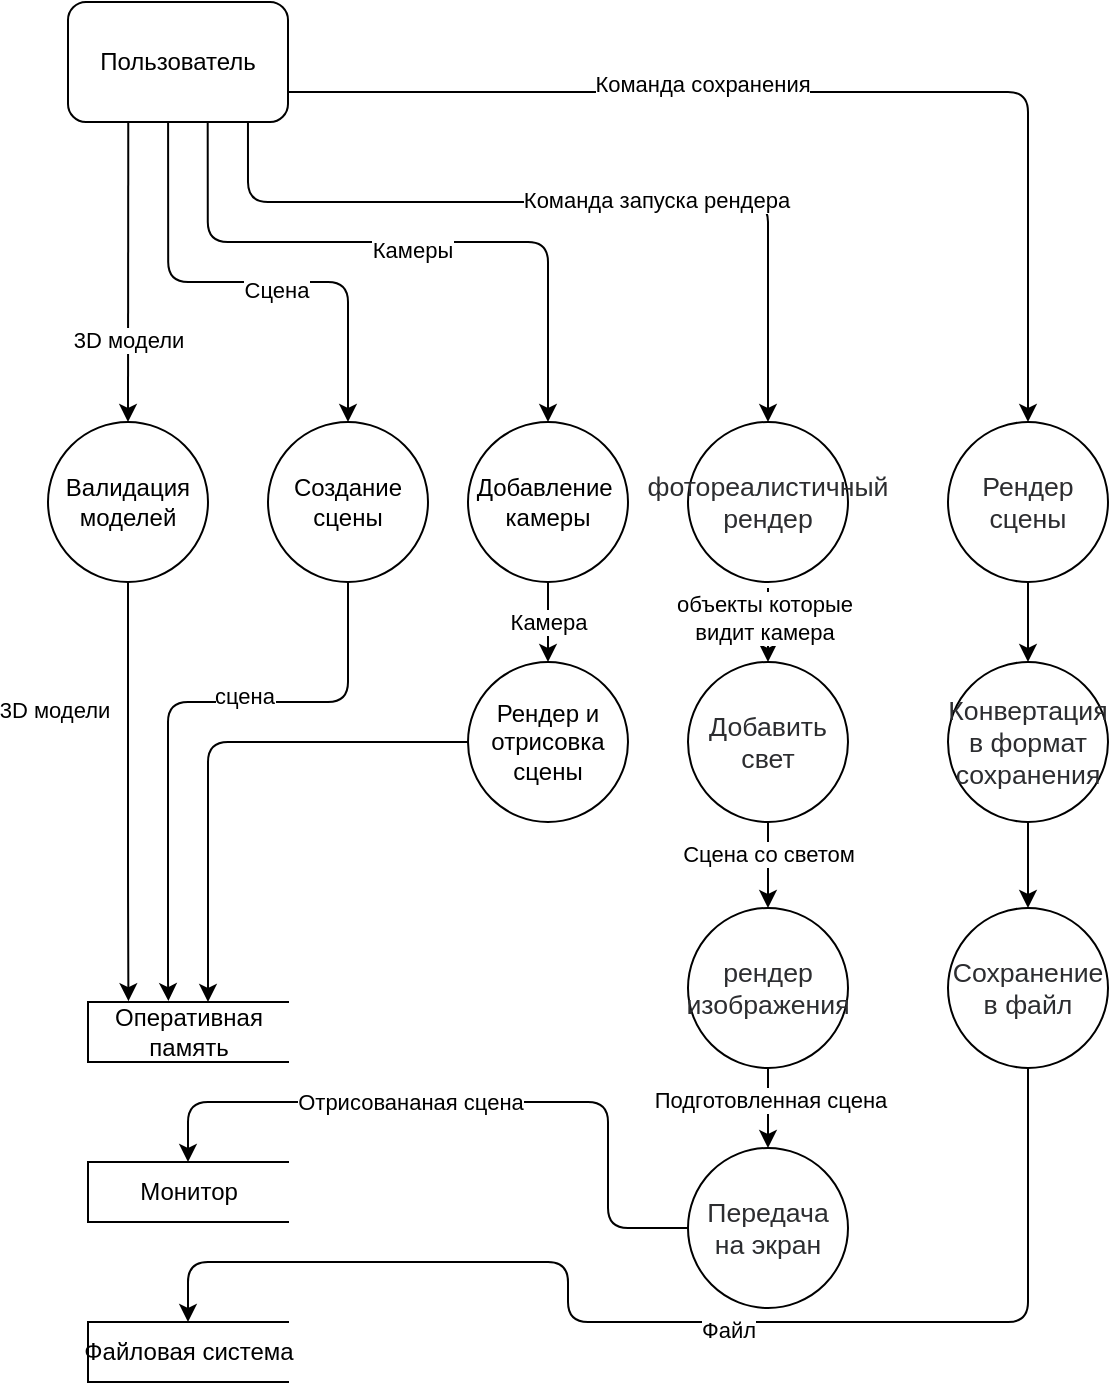 <mxfile version="14.6.6" type="github">
  <diagram id="5urBEclAJgVyhTjW213u" name="Page-1">
    <mxGraphModel dx="2370" dy="1335" grid="1" gridSize="10" guides="1" tooltips="1" connect="1" arrows="1" fold="1" page="1" pageScale="1" pageWidth="1169" pageHeight="827" math="0" shadow="0">
      <root>
        <mxCell id="0" />
        <mxCell id="1" parent="0" />
        <mxCell id="2U7-onMG1FRaVmJAe4nb-2" value="Валидация моделей" style="ellipse;whiteSpace=wrap;html=1;aspect=fixed;" vertex="1" parent="1">
          <mxGeometry x="320" y="279" width="80" height="80" as="geometry" />
        </mxCell>
        <mxCell id="2U7-onMG1FRaVmJAe4nb-4" value="Пользователь" style="rounded=1;whiteSpace=wrap;html=1;" vertex="1" parent="1">
          <mxGeometry x="330" y="69" width="110" height="60" as="geometry" />
        </mxCell>
        <mxCell id="2U7-onMG1FRaVmJAe4nb-5" value="" style="endArrow=classic;html=1;entryX=0.5;entryY=0;entryDx=0;entryDy=0;exitX=0.274;exitY=1.003;exitDx=0;exitDy=0;exitPerimeter=0;" edge="1" parent="1" source="2U7-onMG1FRaVmJAe4nb-4" target="2U7-onMG1FRaVmJAe4nb-2">
          <mxGeometry width="50" height="50" relative="1" as="geometry">
            <mxPoint x="360" y="139" as="sourcePoint" />
            <mxPoint x="540" y="39" as="targetPoint" />
          </mxGeometry>
        </mxCell>
        <mxCell id="2U7-onMG1FRaVmJAe4nb-6" value="3D модели" style="edgeLabel;html=1;align=center;verticalAlign=middle;resizable=0;points=[];" vertex="1" connectable="0" parent="2U7-onMG1FRaVmJAe4nb-5">
          <mxGeometry x="-0.348" y="1" relative="1" as="geometry">
            <mxPoint x="-1" y="60" as="offset" />
          </mxGeometry>
        </mxCell>
        <mxCell id="2U7-onMG1FRaVmJAe4nb-7" value="Оперативная &lt;br&gt;память" style="html=1;dashed=0;whitespace=wrap;shape=partialRectangle;right=0;" vertex="1" parent="1">
          <mxGeometry x="340" y="569" width="100" height="30" as="geometry" />
        </mxCell>
        <mxCell id="2U7-onMG1FRaVmJAe4nb-8" value="" style="endArrow=classic;html=1;exitX=0.5;exitY=1;exitDx=0;exitDy=0;edgeStyle=orthogonalEdgeStyle;entryX=0.202;entryY=-0.014;entryDx=0;entryDy=0;entryPerimeter=0;" edge="1" parent="1" source="2U7-onMG1FRaVmJAe4nb-2" target="2U7-onMG1FRaVmJAe4nb-7">
          <mxGeometry width="50" height="50" relative="1" as="geometry">
            <mxPoint x="400" y="249" as="sourcePoint" />
            <mxPoint x="360" y="559" as="targetPoint" />
            <Array as="points">
              <mxPoint x="360" y="509" />
            </Array>
          </mxGeometry>
        </mxCell>
        <mxCell id="2U7-onMG1FRaVmJAe4nb-9" value="3D модели" style="edgeLabel;html=1;align=center;verticalAlign=middle;resizable=0;points=[];" vertex="1" connectable="0" parent="2U7-onMG1FRaVmJAe4nb-8">
          <mxGeometry x="-0.4" y="1" relative="1" as="geometry">
            <mxPoint x="-38" y="1" as="offset" />
          </mxGeometry>
        </mxCell>
        <mxCell id="2U7-onMG1FRaVmJAe4nb-12" value="Создание сцены" style="ellipse;whiteSpace=wrap;html=1;aspect=fixed;" vertex="1" parent="1">
          <mxGeometry x="430" y="279" width="80" height="80" as="geometry" />
        </mxCell>
        <mxCell id="2U7-onMG1FRaVmJAe4nb-14" value="" style="endArrow=classic;html=1;entryX=0.5;entryY=0;entryDx=0;entryDy=0;edgeStyle=orthogonalEdgeStyle;exitX=0.455;exitY=1;exitDx=0;exitDy=0;exitPerimeter=0;" edge="1" parent="1" source="2U7-onMG1FRaVmJAe4nb-4" target="2U7-onMG1FRaVmJAe4nb-12">
          <mxGeometry width="50" height="50" relative="1" as="geometry">
            <mxPoint x="400" y="129" as="sourcePoint" />
            <mxPoint x="590" y="169" as="targetPoint" />
            <Array as="points">
              <mxPoint x="380" y="209" />
              <mxPoint x="470" y="209" />
            </Array>
          </mxGeometry>
        </mxCell>
        <mxCell id="2U7-onMG1FRaVmJAe4nb-18" value="Сцена" style="edgeLabel;html=1;align=center;verticalAlign=middle;resizable=0;points=[];" vertex="1" connectable="0" parent="2U7-onMG1FRaVmJAe4nb-14">
          <mxGeometry x="0.104" y="-4" relative="1" as="geometry">
            <mxPoint x="1" as="offset" />
          </mxGeometry>
        </mxCell>
        <mxCell id="2U7-onMG1FRaVmJAe4nb-15" value="" style="endArrow=classic;html=1;edgeStyle=orthogonalEdgeStyle;entryX=0.402;entryY=-0.015;entryDx=0;entryDy=0;entryPerimeter=0;" edge="1" parent="1" target="2U7-onMG1FRaVmJAe4nb-7">
          <mxGeometry width="50" height="50" relative="1" as="geometry">
            <mxPoint x="470" y="359" as="sourcePoint" />
            <mxPoint x="390" y="559" as="targetPoint" />
            <Array as="points">
              <mxPoint x="470" y="419" />
              <mxPoint x="380" y="419" />
              <mxPoint x="380" y="559" />
            </Array>
          </mxGeometry>
        </mxCell>
        <mxCell id="2U7-onMG1FRaVmJAe4nb-16" value="сцена" style="edgeLabel;html=1;align=center;verticalAlign=middle;resizable=0;points=[];" vertex="1" connectable="0" parent="2U7-onMG1FRaVmJAe4nb-15">
          <mxGeometry x="-0.252" y="-3" relative="1" as="geometry">
            <mxPoint as="offset" />
          </mxGeometry>
        </mxCell>
        <mxCell id="2U7-onMG1FRaVmJAe4nb-22" value="" style="edgeStyle=orthogonalEdgeStyle;rounded=0;orthogonalLoop=1;jettySize=auto;html=1;" edge="1" parent="1" source="2U7-onMG1FRaVmJAe4nb-17" target="2U7-onMG1FRaVmJAe4nb-21">
          <mxGeometry relative="1" as="geometry" />
        </mxCell>
        <mxCell id="2U7-onMG1FRaVmJAe4nb-39" value="Камера" style="edgeLabel;html=1;align=center;verticalAlign=middle;resizable=0;points=[];" vertex="1" connectable="0" parent="2U7-onMG1FRaVmJAe4nb-22">
          <mxGeometry x="-0.7" relative="1" as="geometry">
            <mxPoint y="14" as="offset" />
          </mxGeometry>
        </mxCell>
        <mxCell id="2U7-onMG1FRaVmJAe4nb-17" value="Добавление&amp;nbsp;&lt;br&gt;камеры" style="ellipse;whiteSpace=wrap;html=1;aspect=fixed;" vertex="1" parent="1">
          <mxGeometry x="530" y="279" width="80" height="80" as="geometry" />
        </mxCell>
        <mxCell id="2U7-onMG1FRaVmJAe4nb-19" value="" style="endArrow=classic;html=1;exitX=0.635;exitY=1.008;exitDx=0;exitDy=0;entryX=0.5;entryY=0;entryDx=0;entryDy=0;edgeStyle=orthogonalEdgeStyle;exitPerimeter=0;" edge="1" parent="1" source="2U7-onMG1FRaVmJAe4nb-4" target="2U7-onMG1FRaVmJAe4nb-17">
          <mxGeometry width="50" height="50" relative="1" as="geometry">
            <mxPoint x="580" y="229" as="sourcePoint" />
            <mxPoint x="630" y="179" as="targetPoint" />
            <Array as="points">
              <mxPoint x="400" y="189" />
              <mxPoint x="570" y="189" />
            </Array>
          </mxGeometry>
        </mxCell>
        <mxCell id="2U7-onMG1FRaVmJAe4nb-20" value="Камеры" style="edgeLabel;html=1;align=center;verticalAlign=middle;resizable=0;points=[];" vertex="1" connectable="0" parent="2U7-onMG1FRaVmJAe4nb-19">
          <mxGeometry x="0.011" y="-4" relative="1" as="geometry">
            <mxPoint as="offset" />
          </mxGeometry>
        </mxCell>
        <mxCell id="2U7-onMG1FRaVmJAe4nb-21" value="Рендер и отрисовка сцены" style="ellipse;whiteSpace=wrap;html=1;aspect=fixed;" vertex="1" parent="1">
          <mxGeometry x="530" y="399" width="80" height="80" as="geometry" />
        </mxCell>
        <mxCell id="2U7-onMG1FRaVmJAe4nb-23" value="" style="endArrow=classic;html=1;exitX=0;exitY=0.5;exitDx=0;exitDy=0;edgeStyle=orthogonalEdgeStyle;" edge="1" parent="1" source="2U7-onMG1FRaVmJAe4nb-21">
          <mxGeometry width="50" height="50" relative="1" as="geometry">
            <mxPoint x="680" y="469" as="sourcePoint" />
            <mxPoint x="400" y="569" as="targetPoint" />
            <Array as="points">
              <mxPoint x="400" y="439" />
              <mxPoint x="400" y="569" />
            </Array>
          </mxGeometry>
        </mxCell>
        <mxCell id="2U7-onMG1FRaVmJAe4nb-24" value="&lt;span id=&quot;docs-internal-guid-ef79cbc3-7fff-ce16-20e4-2f86682c8ff4&quot;&gt;&lt;span style=&quot;font-size: 10pt ; font-family: &amp;#34;arial&amp;#34; ; color: rgb(44 , 45 , 48) ; background-color: transparent ; vertical-align: baseline&quot;&gt;фотореалистичный рендер&lt;/span&gt;&lt;/span&gt;" style="ellipse;whiteSpace=wrap;html=1;aspect=fixed;" vertex="1" parent="1">
          <mxGeometry x="640" y="279" width="80" height="80" as="geometry" />
        </mxCell>
        <mxCell id="2U7-onMG1FRaVmJAe4nb-25" value="" style="endArrow=classic;html=1;exitX=0.818;exitY=1;exitDx=0;exitDy=0;entryX=0.5;entryY=0;entryDx=0;entryDy=0;edgeStyle=orthogonalEdgeStyle;exitPerimeter=0;" edge="1" parent="1" source="2U7-onMG1FRaVmJAe4nb-4" target="2U7-onMG1FRaVmJAe4nb-24">
          <mxGeometry width="50" height="50" relative="1" as="geometry">
            <mxPoint x="660" y="159" as="sourcePoint" />
            <mxPoint x="710" y="109" as="targetPoint" />
            <Array as="points">
              <mxPoint x="420" y="169" />
              <mxPoint x="680" y="169" />
            </Array>
          </mxGeometry>
        </mxCell>
        <mxCell id="2U7-onMG1FRaVmJAe4nb-26" value="Команда запуска рендера" style="edgeLabel;html=1;align=center;verticalAlign=middle;resizable=0;points=[];" vertex="1" connectable="0" parent="2U7-onMG1FRaVmJAe4nb-25">
          <mxGeometry x="0.191" y="1" relative="1" as="geometry">
            <mxPoint as="offset" />
          </mxGeometry>
        </mxCell>
        <mxCell id="2U7-onMG1FRaVmJAe4nb-32" value="" style="edgeStyle=orthogonalEdgeStyle;rounded=0;orthogonalLoop=1;jettySize=auto;html=1;" edge="1" parent="1" source="2U7-onMG1FRaVmJAe4nb-28" target="2U7-onMG1FRaVmJAe4nb-31">
          <mxGeometry relative="1" as="geometry" />
        </mxCell>
        <mxCell id="2U7-onMG1FRaVmJAe4nb-40" value="Сцена со светом" style="edgeLabel;html=1;align=center;verticalAlign=middle;resizable=0;points=[];" vertex="1" connectable="0" parent="2U7-onMG1FRaVmJAe4nb-32">
          <mxGeometry x="-0.274" relative="1" as="geometry">
            <mxPoint as="offset" />
          </mxGeometry>
        </mxCell>
        <mxCell id="2U7-onMG1FRaVmJAe4nb-28" value="&lt;font color=&quot;#2c2d30&quot; face=&quot;arial&quot;&gt;&lt;span style=&quot;font-size: 13.333px&quot;&gt;Добавить свет&lt;/span&gt;&lt;/font&gt;" style="ellipse;whiteSpace=wrap;html=1;aspect=fixed;" vertex="1" parent="1">
          <mxGeometry x="640" y="399" width="80" height="80" as="geometry" />
        </mxCell>
        <mxCell id="2U7-onMG1FRaVmJAe4nb-29" value="" style="endArrow=classic;html=1;entryX=0.5;entryY=0;entryDx=0;entryDy=0;" edge="1" parent="1" target="2U7-onMG1FRaVmJAe4nb-28">
          <mxGeometry width="50" height="50" relative="1" as="geometry">
            <mxPoint x="680" y="362" as="sourcePoint" />
            <mxPoint x="880" y="219" as="targetPoint" />
          </mxGeometry>
        </mxCell>
        <mxCell id="2U7-onMG1FRaVmJAe4nb-30" value="объекты которые&lt;br&gt;видит камера" style="edgeLabel;html=1;align=center;verticalAlign=middle;resizable=0;points=[];" vertex="1" connectable="0" parent="2U7-onMG1FRaVmJAe4nb-29">
          <mxGeometry x="-0.185" y="-2" relative="1" as="geometry">
            <mxPoint as="offset" />
          </mxGeometry>
        </mxCell>
        <mxCell id="2U7-onMG1FRaVmJAe4nb-31" value="&lt;font color=&quot;#2c2d30&quot; face=&quot;arial&quot;&gt;&lt;span style=&quot;font-size: 13.333px&quot;&gt;рендер изображения&lt;/span&gt;&lt;/font&gt;" style="ellipse;whiteSpace=wrap;html=1;aspect=fixed;" vertex="1" parent="1">
          <mxGeometry x="640" y="522" width="80" height="80" as="geometry" />
        </mxCell>
        <mxCell id="2U7-onMG1FRaVmJAe4nb-33" value="&lt;font color=&quot;#2c2d30&quot; face=&quot;arial&quot;&gt;&lt;span style=&quot;font-size: 13.333px&quot;&gt;Передача на экран&lt;/span&gt;&lt;/font&gt;" style="ellipse;whiteSpace=wrap;html=1;aspect=fixed;" vertex="1" parent="1">
          <mxGeometry x="640" y="642" width="80" height="80" as="geometry" />
        </mxCell>
        <mxCell id="2U7-onMG1FRaVmJAe4nb-34" value="" style="endArrow=classic;html=1;exitX=0.5;exitY=1;exitDx=0;exitDy=0;entryX=0.5;entryY=0;entryDx=0;entryDy=0;" edge="1" parent="1" source="2U7-onMG1FRaVmJAe4nb-31" target="2U7-onMG1FRaVmJAe4nb-33">
          <mxGeometry width="50" height="50" relative="1" as="geometry">
            <mxPoint x="1130" y="449" as="sourcePoint" />
            <mxPoint x="1180" y="399" as="targetPoint" />
          </mxGeometry>
        </mxCell>
        <mxCell id="2U7-onMG1FRaVmJAe4nb-41" value="Подготовленная сцена" style="edgeLabel;html=1;align=center;verticalAlign=middle;resizable=0;points=[];" vertex="1" connectable="0" parent="2U7-onMG1FRaVmJAe4nb-34">
          <mxGeometry x="-0.189" y="1" relative="1" as="geometry">
            <mxPoint as="offset" />
          </mxGeometry>
        </mxCell>
        <mxCell id="2U7-onMG1FRaVmJAe4nb-35" value="Монитор" style="html=1;dashed=0;whitespace=wrap;shape=partialRectangle;right=0;" vertex="1" parent="1">
          <mxGeometry x="340" y="649" width="100" height="30" as="geometry" />
        </mxCell>
        <mxCell id="2U7-onMG1FRaVmJAe4nb-36" value="" style="endArrow=classic;html=1;exitX=0;exitY=0.5;exitDx=0;exitDy=0;entryX=0.5;entryY=0;entryDx=0;entryDy=0;edgeStyle=orthogonalEdgeStyle;" edge="1" parent="1" source="2U7-onMG1FRaVmJAe4nb-33" target="2U7-onMG1FRaVmJAe4nb-35">
          <mxGeometry width="50" height="50" relative="1" as="geometry">
            <mxPoint x="1210" y="459" as="sourcePoint" />
            <mxPoint x="1260" y="409" as="targetPoint" />
            <Array as="points">
              <mxPoint x="600" y="682" />
              <mxPoint x="600" y="619" />
              <mxPoint x="390" y="619" />
            </Array>
          </mxGeometry>
        </mxCell>
        <mxCell id="2U7-onMG1FRaVmJAe4nb-42" value="Отрисовананая сцена" style="edgeLabel;html=1;align=center;verticalAlign=middle;resizable=0;points=[];" vertex="1" connectable="0" parent="2U7-onMG1FRaVmJAe4nb-36">
          <mxGeometry x="0.178" relative="1" as="geometry">
            <mxPoint as="offset" />
          </mxGeometry>
        </mxCell>
        <mxCell id="2U7-onMG1FRaVmJAe4nb-37" value="Файловая система" style="html=1;dashed=0;whitespace=wrap;shape=partialRectangle;right=0;" vertex="1" parent="1">
          <mxGeometry x="340" y="729" width="100" height="30" as="geometry" />
        </mxCell>
        <mxCell id="2U7-onMG1FRaVmJAe4nb-38" value="&lt;span id=&quot;docs-internal-guid-ef79cbc3-7fff-ce16-20e4-2f86682c8ff4&quot;&gt;&lt;span style=&quot;font-size: 10pt ; font-family: &amp;#34;arial&amp;#34; ; color: rgb(44 , 45 , 48) ; background-color: transparent ; vertical-align: baseline&quot;&gt;Рендер сцены&lt;/span&gt;&lt;/span&gt;" style="ellipse;whiteSpace=wrap;html=1;aspect=fixed;" vertex="1" parent="1">
          <mxGeometry x="770" y="279" width="80" height="80" as="geometry" />
        </mxCell>
        <mxCell id="2U7-onMG1FRaVmJAe4nb-43" value="" style="endArrow=classic;html=1;exitX=1;exitY=0.75;exitDx=0;exitDy=0;entryX=0.5;entryY=0;entryDx=0;entryDy=0;edgeStyle=orthogonalEdgeStyle;" edge="1" parent="1" source="2U7-onMG1FRaVmJAe4nb-4" target="2U7-onMG1FRaVmJAe4nb-38">
          <mxGeometry width="50" height="50" relative="1" as="geometry">
            <mxPoint x="770" y="159" as="sourcePoint" />
            <mxPoint x="820" y="109" as="targetPoint" />
          </mxGeometry>
        </mxCell>
        <mxCell id="2U7-onMG1FRaVmJAe4nb-51" value="Команда сохранения" style="edgeLabel;html=1;align=center;verticalAlign=middle;resizable=0;points=[];" vertex="1" connectable="0" parent="2U7-onMG1FRaVmJAe4nb-43">
          <mxGeometry x="-0.226" y="4" relative="1" as="geometry">
            <mxPoint as="offset" />
          </mxGeometry>
        </mxCell>
        <mxCell id="2U7-onMG1FRaVmJAe4nb-44" value="&lt;font color=&quot;#2c2d30&quot; face=&quot;arial&quot;&gt;&lt;span style=&quot;font-size: 13.333px&quot;&gt;Конвертация&lt;br&gt;в формат&lt;br&gt;сохранения&lt;br&gt;&lt;/span&gt;&lt;/font&gt;" style="ellipse;whiteSpace=wrap;html=1;aspect=fixed;" vertex="1" parent="1">
          <mxGeometry x="770" y="399" width="80" height="80" as="geometry" />
        </mxCell>
        <mxCell id="2U7-onMG1FRaVmJAe4nb-45" value="" style="endArrow=classic;html=1;exitX=0.5;exitY=1;exitDx=0;exitDy=0;entryX=0.5;entryY=0;entryDx=0;entryDy=0;" edge="1" parent="1" source="2U7-onMG1FRaVmJAe4nb-38" target="2U7-onMG1FRaVmJAe4nb-44">
          <mxGeometry width="50" height="50" relative="1" as="geometry">
            <mxPoint x="920" y="409" as="sourcePoint" />
            <mxPoint x="970" y="359" as="targetPoint" />
          </mxGeometry>
        </mxCell>
        <mxCell id="2U7-onMG1FRaVmJAe4nb-46" value="&lt;font color=&quot;#2c2d30&quot; face=&quot;arial&quot;&gt;&lt;span style=&quot;font-size: 13.333px&quot;&gt;Сохранение в файл&lt;br&gt;&lt;/span&gt;&lt;/font&gt;" style="ellipse;whiteSpace=wrap;html=1;aspect=fixed;" vertex="1" parent="1">
          <mxGeometry x="770" y="522" width="80" height="80" as="geometry" />
        </mxCell>
        <mxCell id="2U7-onMG1FRaVmJAe4nb-47" value="" style="endArrow=classic;html=1;exitX=0.5;exitY=1;exitDx=0;exitDy=0;entryX=0.5;entryY=0;entryDx=0;entryDy=0;" edge="1" parent="1" source="2U7-onMG1FRaVmJAe4nb-44" target="2U7-onMG1FRaVmJAe4nb-46">
          <mxGeometry width="50" height="50" relative="1" as="geometry">
            <mxPoint x="910" y="539" as="sourcePoint" />
            <mxPoint x="960" y="489" as="targetPoint" />
          </mxGeometry>
        </mxCell>
        <mxCell id="2U7-onMG1FRaVmJAe4nb-48" value="" style="endArrow=classic;html=1;exitX=0.5;exitY=1;exitDx=0;exitDy=0;edgeStyle=orthogonalEdgeStyle;entryX=0.5;entryY=0;entryDx=0;entryDy=0;" edge="1" parent="1" source="2U7-onMG1FRaVmJAe4nb-46" target="2U7-onMG1FRaVmJAe4nb-37">
          <mxGeometry width="50" height="50" relative="1" as="geometry">
            <mxPoint x="860" y="699" as="sourcePoint" />
            <mxPoint x="560" y="689" as="targetPoint" />
            <Array as="points">
              <mxPoint x="810" y="729" />
              <mxPoint x="580" y="729" />
              <mxPoint x="580" y="699" />
              <mxPoint x="390" y="699" />
            </Array>
          </mxGeometry>
        </mxCell>
        <mxCell id="2U7-onMG1FRaVmJAe4nb-50" value="Файл" style="edgeLabel;html=1;align=center;verticalAlign=middle;resizable=0;points=[];" vertex="1" connectable="0" parent="2U7-onMG1FRaVmJAe4nb-48">
          <mxGeometry x="-0.087" y="4" relative="1" as="geometry">
            <mxPoint as="offset" />
          </mxGeometry>
        </mxCell>
      </root>
    </mxGraphModel>
  </diagram>
</mxfile>
